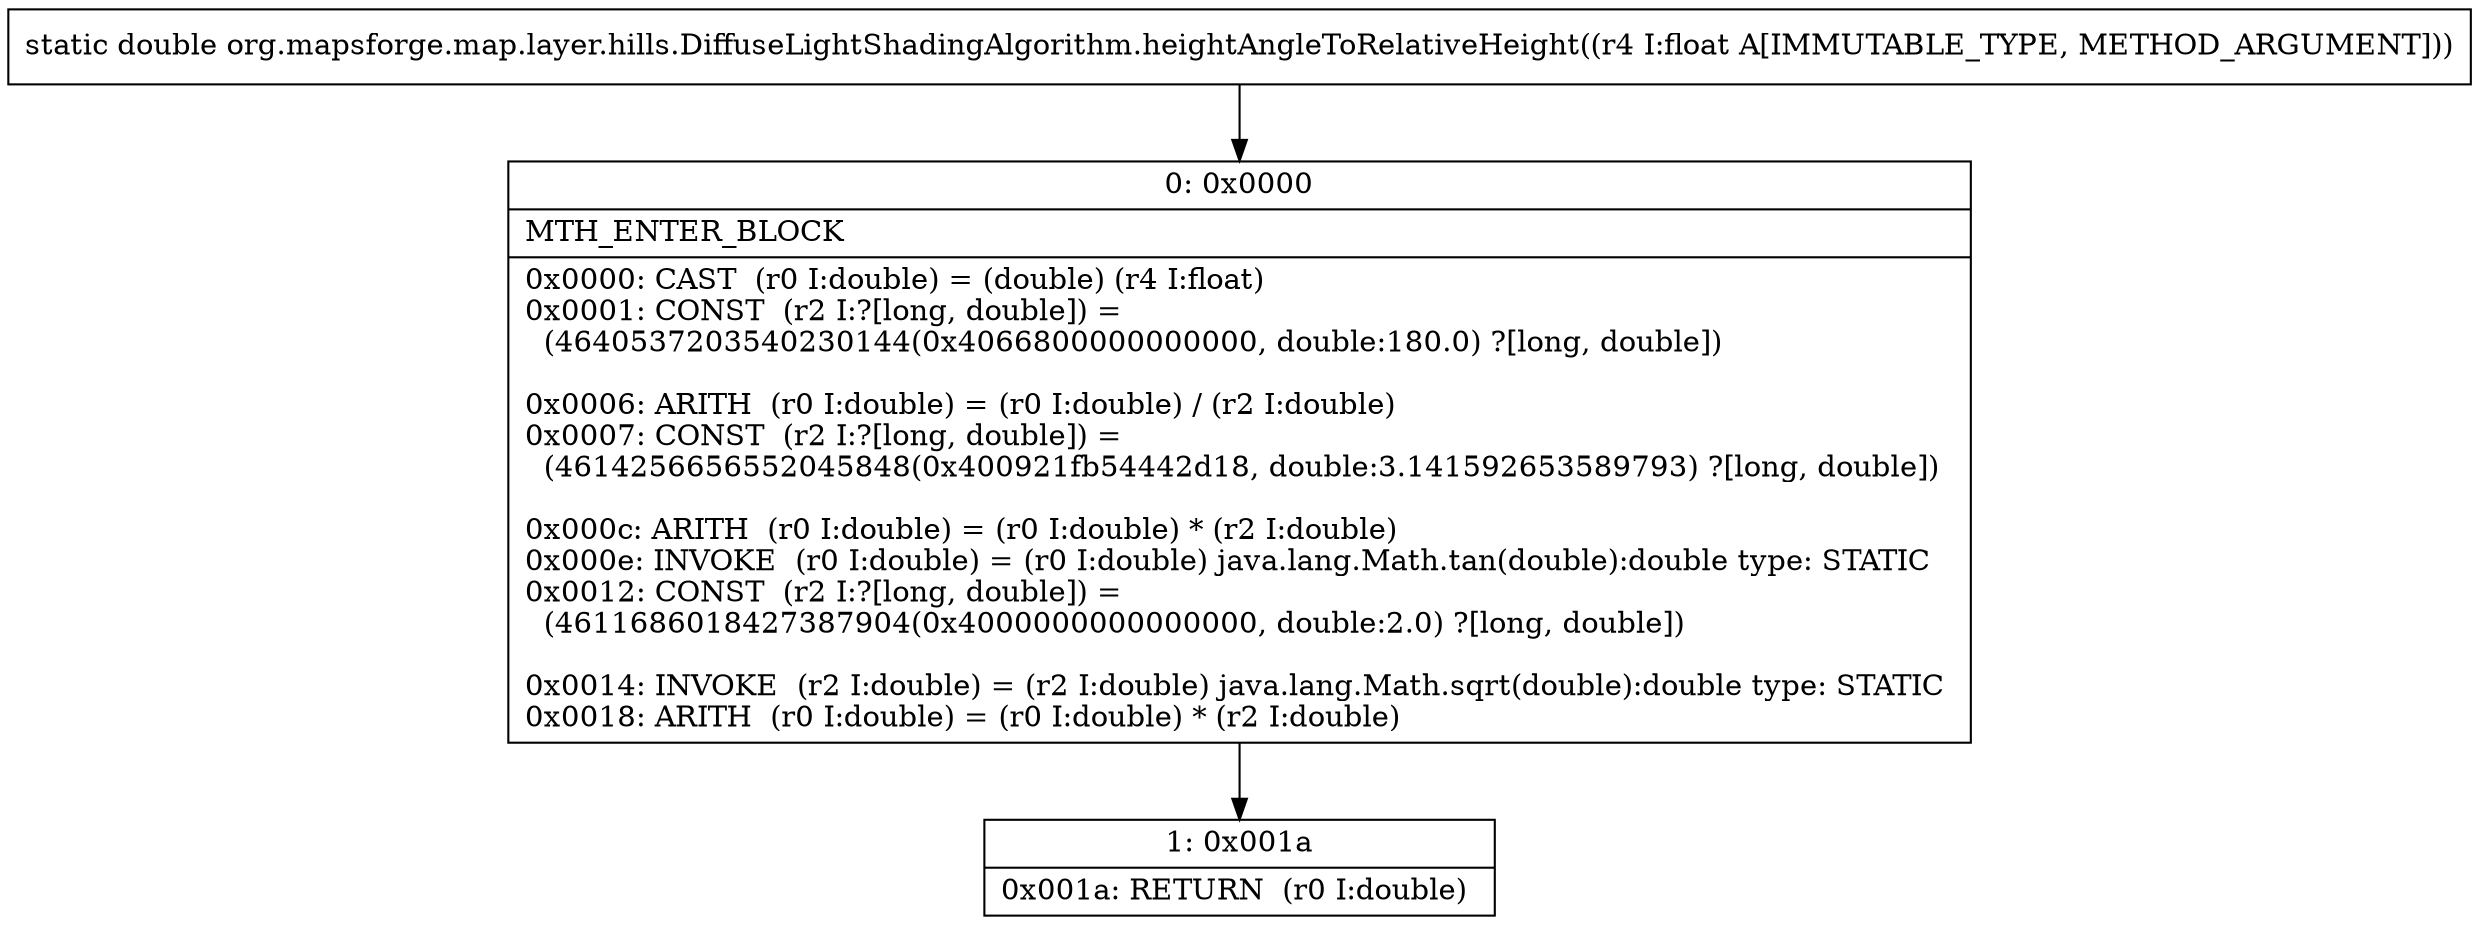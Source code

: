 digraph "CFG fororg.mapsforge.map.layer.hills.DiffuseLightShadingAlgorithm.heightAngleToRelativeHeight(F)D" {
Node_0 [shape=record,label="{0\:\ 0x0000|MTH_ENTER_BLOCK\l|0x0000: CAST  (r0 I:double) = (double) (r4 I:float) \l0x0001: CONST  (r2 I:?[long, double]) = \l  (4640537203540230144(0x4066800000000000, double:180.0) ?[long, double])\l \l0x0006: ARITH  (r0 I:double) = (r0 I:double) \/ (r2 I:double) \l0x0007: CONST  (r2 I:?[long, double]) = \l  (4614256656552045848(0x400921fb54442d18, double:3.141592653589793) ?[long, double])\l \l0x000c: ARITH  (r0 I:double) = (r0 I:double) * (r2 I:double) \l0x000e: INVOKE  (r0 I:double) = (r0 I:double) java.lang.Math.tan(double):double type: STATIC \l0x0012: CONST  (r2 I:?[long, double]) = \l  (4611686018427387904(0x4000000000000000, double:2.0) ?[long, double])\l \l0x0014: INVOKE  (r2 I:double) = (r2 I:double) java.lang.Math.sqrt(double):double type: STATIC \l0x0018: ARITH  (r0 I:double) = (r0 I:double) * (r2 I:double) \l}"];
Node_1 [shape=record,label="{1\:\ 0x001a|0x001a: RETURN  (r0 I:double) \l}"];
MethodNode[shape=record,label="{static double org.mapsforge.map.layer.hills.DiffuseLightShadingAlgorithm.heightAngleToRelativeHeight((r4 I:float A[IMMUTABLE_TYPE, METHOD_ARGUMENT])) }"];
MethodNode -> Node_0;
Node_0 -> Node_1;
}

